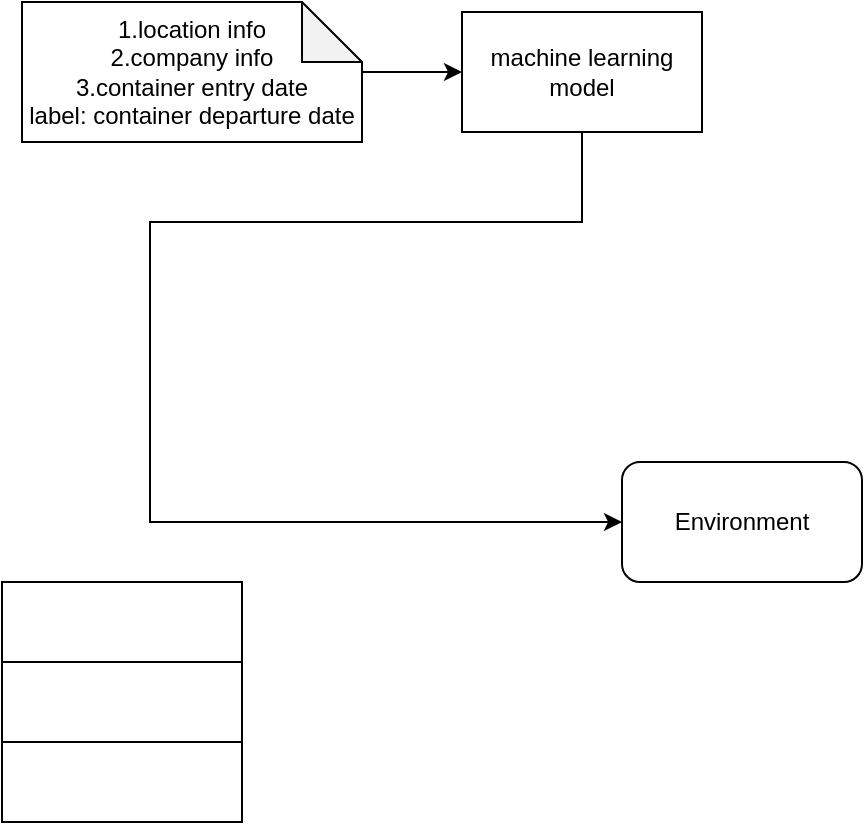 <mxfile version="16.4.3" type="github">
  <diagram id="JN3Vz_J68iwBXqduEP1-" name="Page-1">
    <mxGraphModel dx="1422" dy="754" grid="1" gridSize="10" guides="1" tooltips="1" connect="1" arrows="1" fold="1" page="1" pageScale="1" pageWidth="827" pageHeight="1169" math="0" shadow="0">
      <root>
        <mxCell id="0" />
        <mxCell id="1" parent="0" />
        <mxCell id="4yR7eveLyW7QboJW2kPM-3" value="" style="edgeStyle=orthogonalEdgeStyle;rounded=0;orthogonalLoop=1;jettySize=auto;html=1;" edge="1" parent="1" source="4yR7eveLyW7QboJW2kPM-1" target="4yR7eveLyW7QboJW2kPM-2">
          <mxGeometry relative="1" as="geometry" />
        </mxCell>
        <mxCell id="4yR7eveLyW7QboJW2kPM-1" value="1.location info&lt;br&gt;2.company info&lt;br&gt;3.container entry date&lt;br&gt;label: container departure date" style="shape=note;whiteSpace=wrap;html=1;backgroundOutline=1;darkOpacity=0.05;" vertex="1" parent="1">
          <mxGeometry x="40" y="70" width="170" height="70" as="geometry" />
        </mxCell>
        <mxCell id="4yR7eveLyW7QboJW2kPM-5" value="" style="edgeStyle=orthogonalEdgeStyle;rounded=0;orthogonalLoop=1;jettySize=auto;html=1;entryX=0;entryY=0.5;entryDx=0;entryDy=0;" edge="1" parent="1" source="4yR7eveLyW7QboJW2kPM-2" target="4yR7eveLyW7QboJW2kPM-4">
          <mxGeometry relative="1" as="geometry">
            <mxPoint x="104" y="260" as="targetPoint" />
            <Array as="points">
              <mxPoint x="320" y="180" />
              <mxPoint x="104" y="180" />
              <mxPoint x="104" y="330" />
            </Array>
          </mxGeometry>
        </mxCell>
        <mxCell id="4yR7eveLyW7QboJW2kPM-2" value="machine learning model" style="whiteSpace=wrap;html=1;" vertex="1" parent="1">
          <mxGeometry x="260" y="75" width="120" height="60" as="geometry" />
        </mxCell>
        <mxCell id="4yR7eveLyW7QboJW2kPM-4" value="Environment" style="rounded=1;whiteSpace=wrap;html=1;" vertex="1" parent="1">
          <mxGeometry x="340" y="300" width="120" height="60" as="geometry" />
        </mxCell>
        <mxCell id="4yR7eveLyW7QboJW2kPM-30" value="" style="group" vertex="1" connectable="0" parent="1">
          <mxGeometry x="30" y="360" width="120" height="120" as="geometry" />
        </mxCell>
        <mxCell id="4yR7eveLyW7QboJW2kPM-26" value="" style="rounded=0;whiteSpace=wrap;html=1;" vertex="1" parent="4yR7eveLyW7QboJW2kPM-30">
          <mxGeometry width="120" height="40" as="geometry" />
        </mxCell>
        <mxCell id="4yR7eveLyW7QboJW2kPM-27" value="" style="rounded=0;whiteSpace=wrap;html=1;" vertex="1" parent="4yR7eveLyW7QboJW2kPM-30">
          <mxGeometry y="40" width="120" height="40" as="geometry" />
        </mxCell>
        <mxCell id="4yR7eveLyW7QboJW2kPM-28" value="" style="rounded=0;whiteSpace=wrap;html=1;" vertex="1" parent="4yR7eveLyW7QboJW2kPM-30">
          <mxGeometry y="80" width="120" height="40" as="geometry" />
        </mxCell>
      </root>
    </mxGraphModel>
  </diagram>
</mxfile>
